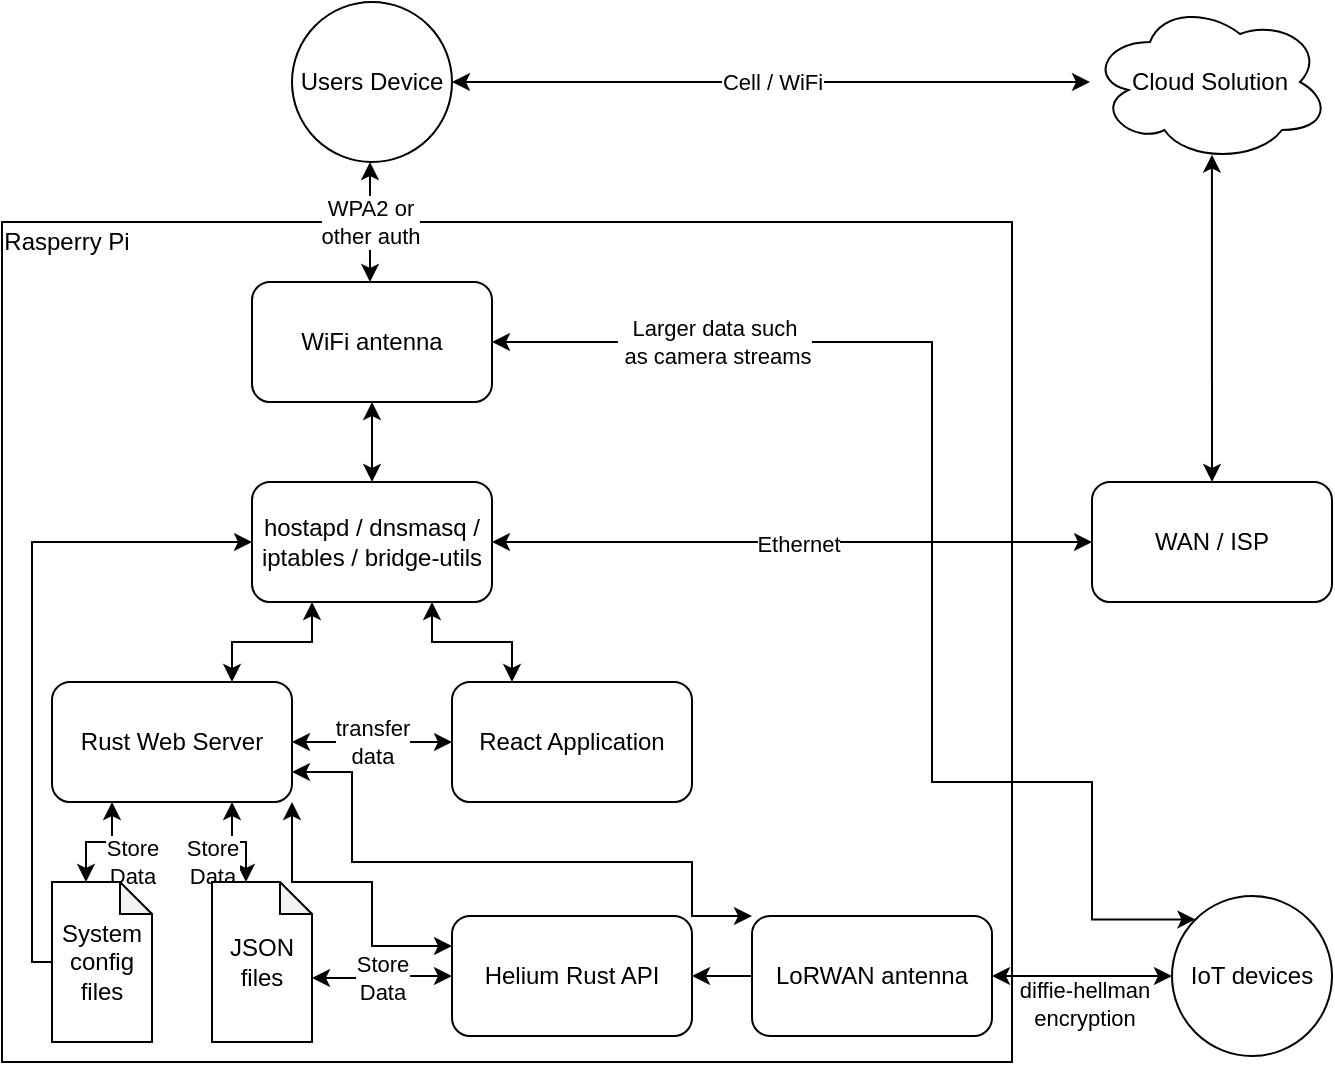 <mxfile version="19.0.3" type="device"><diagram id="Pje7aF8RkzYUTxPMMvNW" name="Page-1"><mxGraphModel dx="1136" dy="550" grid="1" gridSize="10" guides="1" tooltips="1" connect="1" arrows="1" fold="1" page="1" pageScale="1" pageWidth="850" pageHeight="1100" math="0" shadow="0"><root><mxCell id="0"/><mxCell id="1" parent="0"/><mxCell id="VtPrLy-rmmpiNo17x_JO-29" value="" style="rounded=0;whiteSpace=wrap;html=1;" vertex="1" parent="1"><mxGeometry y="110" width="505" height="420" as="geometry"/></mxCell><mxCell id="VtPrLy-rmmpiNo17x_JO-5" value="&lt;div&gt;transfer &lt;br&gt;&lt;/div&gt;&lt;div&gt;data&lt;/div&gt;" style="edgeStyle=orthogonalEdgeStyle;rounded=0;orthogonalLoop=1;jettySize=auto;html=1;startArrow=classic;startFill=1;endArrow=classic;endFill=1;" edge="1" parent="1" source="VtPrLy-rmmpiNo17x_JO-1" target="VtPrLy-rmmpiNo17x_JO-4"><mxGeometry relative="1" as="geometry"/></mxCell><mxCell id="VtPrLy-rmmpiNo17x_JO-13" value="&lt;div&gt;Store&lt;br&gt;&lt;/div&gt;&lt;div&gt;Data&lt;/div&gt;" style="edgeStyle=orthogonalEdgeStyle;rounded=0;orthogonalLoop=1;jettySize=auto;html=1;exitX=0.25;exitY=1;exitDx=0;exitDy=0;entryX=0;entryY=0;entryDx=17;entryDy=0;entryPerimeter=0;startArrow=classic;startFill=1;endArrow=classic;endFill=1;" edge="1" parent="1" source="VtPrLy-rmmpiNo17x_JO-1" target="VtPrLy-rmmpiNo17x_JO-11"><mxGeometry x="-0.246" y="14" relative="1" as="geometry"><mxPoint x="10" y="-4" as="offset"/></mxGeometry></mxCell><mxCell id="VtPrLy-rmmpiNo17x_JO-14" value="&lt;div&gt;Store&lt;br&gt;&lt;/div&gt;&lt;div&gt;Data&lt;/div&gt;" style="edgeStyle=orthogonalEdgeStyle;rounded=0;orthogonalLoop=1;jettySize=auto;html=1;exitX=0.75;exitY=1;exitDx=0;exitDy=0;entryX=0;entryY=0;entryDx=17;entryDy=0;entryPerimeter=0;startArrow=classic;startFill=1;endArrow=classic;endFill=1;" edge="1" parent="1" source="VtPrLy-rmmpiNo17x_JO-1" target="VtPrLy-rmmpiNo17x_JO-12"><mxGeometry x="-0.148" y="-14" relative="1" as="geometry"><mxPoint x="-10" y="-4" as="offset"/></mxGeometry></mxCell><mxCell id="VtPrLy-rmmpiNo17x_JO-22" value="" style="edgeStyle=orthogonalEdgeStyle;rounded=0;orthogonalLoop=1;jettySize=auto;html=1;exitX=0.75;exitY=0;exitDx=0;exitDy=0;entryX=0.25;entryY=1;entryDx=0;entryDy=0;startArrow=classic;startFill=1;endArrow=classic;endFill=1;" edge="1" parent="1" source="VtPrLy-rmmpiNo17x_JO-1" target="VtPrLy-rmmpiNo17x_JO-15"><mxGeometry relative="1" as="geometry"/></mxCell><mxCell id="VtPrLy-rmmpiNo17x_JO-1" value="Rust Web Server" style="rounded=1;whiteSpace=wrap;html=1;" vertex="1" parent="1"><mxGeometry x="25" y="340" width="120" height="60" as="geometry"/></mxCell><mxCell id="VtPrLy-rmmpiNo17x_JO-21" value="" style="edgeStyle=orthogonalEdgeStyle;rounded=0;orthogonalLoop=1;jettySize=auto;html=1;exitX=0.25;exitY=0;exitDx=0;exitDy=0;entryX=0.75;entryY=1;entryDx=0;entryDy=0;startArrow=classic;startFill=1;endArrow=classic;endFill=1;" edge="1" parent="1" source="VtPrLy-rmmpiNo17x_JO-4" target="VtPrLy-rmmpiNo17x_JO-15"><mxGeometry relative="1" as="geometry"/></mxCell><mxCell id="VtPrLy-rmmpiNo17x_JO-4" value="React Application " style="rounded=1;whiteSpace=wrap;html=1;" vertex="1" parent="1"><mxGeometry x="225" y="340" width="120" height="60" as="geometry"/></mxCell><mxCell id="VtPrLy-rmmpiNo17x_JO-7" value="Users Device " style="ellipse;whiteSpace=wrap;html=1;aspect=fixed;" vertex="1" parent="1"><mxGeometry x="145" width="80" height="80" as="geometry"/></mxCell><mxCell id="VtPrLy-rmmpiNo17x_JO-11" value="&lt;div&gt;System config files&lt;/div&gt;" style="shape=note;whiteSpace=wrap;html=1;backgroundOutline=1;darkOpacity=0.05;size=16;" vertex="1" parent="1"><mxGeometry x="25" y="440" width="50" height="80" as="geometry"/></mxCell><mxCell id="VtPrLy-rmmpiNo17x_JO-17" style="edgeStyle=orthogonalEdgeStyle;rounded=0;orthogonalLoop=1;jettySize=auto;html=1;exitX=0;exitY=0.5;exitDx=0;exitDy=0;exitPerimeter=0;entryX=0;entryY=0.5;entryDx=0;entryDy=0;startArrow=none;startFill=0;endArrow=classic;endFill=1;" edge="1" parent="1" source="VtPrLy-rmmpiNo17x_JO-11" target="VtPrLy-rmmpiNo17x_JO-15"><mxGeometry relative="1" as="geometry"><Array as="points"><mxPoint x="15" y="480"/><mxPoint x="15" y="270"/></Array></mxGeometry></mxCell><mxCell id="VtPrLy-rmmpiNo17x_JO-12" value="JSON files" style="shape=note;whiteSpace=wrap;html=1;backgroundOutline=1;darkOpacity=0.05;size=16;" vertex="1" parent="1"><mxGeometry x="105" y="440" width="50" height="80" as="geometry"/></mxCell><mxCell id="VtPrLy-rmmpiNo17x_JO-25" value="" style="edgeStyle=orthogonalEdgeStyle;rounded=0;orthogonalLoop=1;jettySize=auto;html=1;startArrow=classic;startFill=1;endArrow=classic;endFill=1;" edge="1" parent="1" source="VtPrLy-rmmpiNo17x_JO-15" target="VtPrLy-rmmpiNo17x_JO-24"><mxGeometry relative="1" as="geometry"/></mxCell><mxCell id="VtPrLy-rmmpiNo17x_JO-28" value="" style="edgeStyle=orthogonalEdgeStyle;rounded=0;orthogonalLoop=1;jettySize=auto;html=1;startArrow=classic;startFill=1;endArrow=classic;endFill=1;" edge="1" parent="1" source="VtPrLy-rmmpiNo17x_JO-15" target="VtPrLy-rmmpiNo17x_JO-27"><mxGeometry relative="1" as="geometry"/></mxCell><mxCell id="VtPrLy-rmmpiNo17x_JO-48" value="Ethernet" style="edgeLabel;html=1;align=center;verticalAlign=middle;resizable=0;points=[];" vertex="1" connectable="0" parent="VtPrLy-rmmpiNo17x_JO-28"><mxGeometry x="0.287" y="-1" relative="1" as="geometry"><mxPoint x="-40" as="offset"/></mxGeometry></mxCell><mxCell id="VtPrLy-rmmpiNo17x_JO-15" value="hostapd / dnsmasq / iptables / bridge-utils" style="rounded=1;whiteSpace=wrap;html=1;" vertex="1" parent="1"><mxGeometry x="125" y="240" width="120" height="60" as="geometry"/></mxCell><mxCell id="VtPrLy-rmmpiNo17x_JO-26" value="&lt;div&gt;WPA2 or &lt;br&gt;&lt;/div&gt;&lt;div&gt;other auth&lt;/div&gt;" style="edgeStyle=orthogonalEdgeStyle;rounded=0;orthogonalLoop=1;jettySize=auto;html=1;startArrow=classic;startFill=1;endArrow=classic;endFill=1;" edge="1" parent="1"><mxGeometry relative="1" as="geometry"><mxPoint x="184" y="140" as="sourcePoint"/><mxPoint x="184" y="80" as="targetPoint"/></mxGeometry></mxCell><mxCell id="VtPrLy-rmmpiNo17x_JO-24" value="WiFi antenna" style="rounded=1;whiteSpace=wrap;html=1;" vertex="1" parent="1"><mxGeometry x="125" y="140" width="120" height="60" as="geometry"/></mxCell><mxCell id="VtPrLy-rmmpiNo17x_JO-41" style="edgeStyle=orthogonalEdgeStyle;rounded=0;orthogonalLoop=1;jettySize=auto;html=1;exitX=0.5;exitY=0;exitDx=0;exitDy=0;entryX=0.508;entryY=0.954;entryDx=0;entryDy=0;entryPerimeter=0;startArrow=classic;startFill=1;endArrow=classic;endFill=1;" edge="1" parent="1" source="VtPrLy-rmmpiNo17x_JO-27" target="VtPrLy-rmmpiNo17x_JO-37"><mxGeometry relative="1" as="geometry"/></mxCell><mxCell id="VtPrLy-rmmpiNo17x_JO-27" value="WAN / ISP" style="rounded=1;whiteSpace=wrap;html=1;" vertex="1" parent="1"><mxGeometry x="545" y="240" width="120" height="60" as="geometry"/></mxCell><mxCell id="VtPrLy-rmmpiNo17x_JO-30" value="Rasperry Pi" style="text;html=1;strokeColor=none;fillColor=none;align=center;verticalAlign=middle;whiteSpace=wrap;rounded=0;" vertex="1" parent="1"><mxGeometry y="110" width="65" height="20" as="geometry"/></mxCell><mxCell id="VtPrLy-rmmpiNo17x_JO-32" style="edgeStyle=orthogonalEdgeStyle;rounded=0;orthogonalLoop=1;jettySize=auto;html=1;exitX=0;exitY=0.25;exitDx=0;exitDy=0;startArrow=classic;startFill=1;endArrow=classic;endFill=1;entryX=1;entryY=1;entryDx=0;entryDy=0;" edge="1" parent="1" source="VtPrLy-rmmpiNo17x_JO-31" target="VtPrLy-rmmpiNo17x_JO-1"><mxGeometry relative="1" as="geometry"><Array as="points"><mxPoint x="185" y="472"/><mxPoint x="185" y="440"/><mxPoint x="145" y="440"/></Array></mxGeometry></mxCell><mxCell id="VtPrLy-rmmpiNo17x_JO-33" value="&lt;div&gt;Store&lt;br&gt;&lt;/div&gt;&lt;div&gt;Data&lt;/div&gt;" style="edgeStyle=orthogonalEdgeStyle;rounded=0;orthogonalLoop=1;jettySize=auto;html=1;exitX=0;exitY=0.5;exitDx=0;exitDy=0;entryX=0;entryY=0;entryDx=50;entryDy=48;entryPerimeter=0;startArrow=classic;startFill=1;endArrow=classic;endFill=1;" edge="1" parent="1" source="VtPrLy-rmmpiNo17x_JO-31" target="VtPrLy-rmmpiNo17x_JO-12"><mxGeometry relative="1" as="geometry"/></mxCell><mxCell id="VtPrLy-rmmpiNo17x_JO-43" value="" style="edgeStyle=orthogonalEdgeStyle;rounded=0;orthogonalLoop=1;jettySize=auto;html=1;startArrow=classic;startFill=1;endArrow=none;endFill=0;" edge="1" parent="1" source="VtPrLy-rmmpiNo17x_JO-31" target="VtPrLy-rmmpiNo17x_JO-34"><mxGeometry relative="1" as="geometry"/></mxCell><mxCell id="VtPrLy-rmmpiNo17x_JO-31" value="Helium Rust API" style="rounded=1;whiteSpace=wrap;html=1;" vertex="1" parent="1"><mxGeometry x="225" y="457" width="120" height="60" as="geometry"/></mxCell><mxCell id="VtPrLy-rmmpiNo17x_JO-45" style="edgeStyle=orthogonalEdgeStyle;rounded=0;orthogonalLoop=1;jettySize=auto;html=1;exitX=0;exitY=0;exitDx=0;exitDy=0;entryX=1;entryY=0.75;entryDx=0;entryDy=0;startArrow=classic;startFill=1;endArrow=classic;endFill=1;" edge="1" parent="1" source="VtPrLy-rmmpiNo17x_JO-34" target="VtPrLy-rmmpiNo17x_JO-1"><mxGeometry relative="1" as="geometry"><Array as="points"><mxPoint x="345" y="457"/><mxPoint x="345" y="430"/><mxPoint x="175" y="430"/><mxPoint x="175" y="385"/></Array></mxGeometry></mxCell><mxCell id="VtPrLy-rmmpiNo17x_JO-34" value="LoRWAN antenna" style="rounded=1;whiteSpace=wrap;html=1;" vertex="1" parent="1"><mxGeometry x="375" y="457" width="120" height="60" as="geometry"/></mxCell><mxCell id="VtPrLy-rmmpiNo17x_JO-38" value="Cell / WiFi" style="edgeStyle=orthogonalEdgeStyle;rounded=0;orthogonalLoop=1;jettySize=auto;html=1;startArrow=classic;startFill=1;endArrow=classic;endFill=1;" edge="1" parent="1" source="VtPrLy-rmmpiNo17x_JO-37" target="VtPrLy-rmmpiNo17x_JO-7"><mxGeometry relative="1" as="geometry"/></mxCell><mxCell id="VtPrLy-rmmpiNo17x_JO-37" value="Cloud Solution" style="ellipse;shape=cloud;whiteSpace=wrap;html=1;" vertex="1" parent="1"><mxGeometry x="544" width="120" height="80" as="geometry"/></mxCell><mxCell id="VtPrLy-rmmpiNo17x_JO-44" style="edgeStyle=orthogonalEdgeStyle;rounded=0;orthogonalLoop=1;jettySize=auto;html=1;exitX=0.5;exitY=1;exitDx=0;exitDy=0;startArrow=classic;startFill=1;endArrow=classic;endFill=1;" edge="1" parent="1" source="VtPrLy-rmmpiNo17x_JO-34" target="VtPrLy-rmmpiNo17x_JO-34"><mxGeometry relative="1" as="geometry"/></mxCell><mxCell id="VtPrLy-rmmpiNo17x_JO-50" value="" style="edgeStyle=orthogonalEdgeStyle;rounded=0;orthogonalLoop=1;jettySize=auto;html=1;startArrow=classic;startFill=1;endArrow=classic;endFill=1;" edge="1" parent="1" source="VtPrLy-rmmpiNo17x_JO-49" target="VtPrLy-rmmpiNo17x_JO-34"><mxGeometry relative="1" as="geometry"/></mxCell><mxCell id="VtPrLy-rmmpiNo17x_JO-51" value="&lt;div&gt;diffie-hellman &lt;br&gt;&lt;/div&gt;&lt;div&gt;encryption&lt;br&gt;&lt;/div&gt;" style="edgeLabel;html=1;align=center;verticalAlign=middle;resizable=0;points=[];" vertex="1" connectable="0" parent="VtPrLy-rmmpiNo17x_JO-50"><mxGeometry x="0.146" y="-2" relative="1" as="geometry"><mxPoint x="7" y="16" as="offset"/></mxGeometry></mxCell><mxCell id="VtPrLy-rmmpiNo17x_JO-53" style="edgeStyle=orthogonalEdgeStyle;rounded=0;orthogonalLoop=1;jettySize=auto;html=1;exitX=0;exitY=0;exitDx=0;exitDy=0;entryX=1;entryY=0.5;entryDx=0;entryDy=0;startArrow=classic;startFill=1;endArrow=classic;endFill=1;" edge="1" parent="1" source="VtPrLy-rmmpiNo17x_JO-49" target="VtPrLy-rmmpiNo17x_JO-24"><mxGeometry relative="1" as="geometry"><Array as="points"><mxPoint x="545" y="459"/><mxPoint x="545" y="390"/><mxPoint x="465" y="390"/><mxPoint x="465" y="170"/></Array></mxGeometry></mxCell><mxCell id="VtPrLy-rmmpiNo17x_JO-54" value="&lt;div&gt;Larger data such&lt;/div&gt;&lt;div&gt;&amp;nbsp;as camera streams&lt;/div&gt;" style="edgeLabel;html=1;align=center;verticalAlign=middle;resizable=0;points=[];" vertex="1" connectable="0" parent="VtPrLy-rmmpiNo17x_JO-53"><mxGeometry x="0.44" relative="1" as="geometry"><mxPoint x="-69" as="offset"/></mxGeometry></mxCell><mxCell id="VtPrLy-rmmpiNo17x_JO-49" value="IoT devices" style="ellipse;whiteSpace=wrap;html=1;aspect=fixed;" vertex="1" parent="1"><mxGeometry x="585" y="447" width="80" height="80" as="geometry"/></mxCell></root></mxGraphModel></diagram></mxfile>
